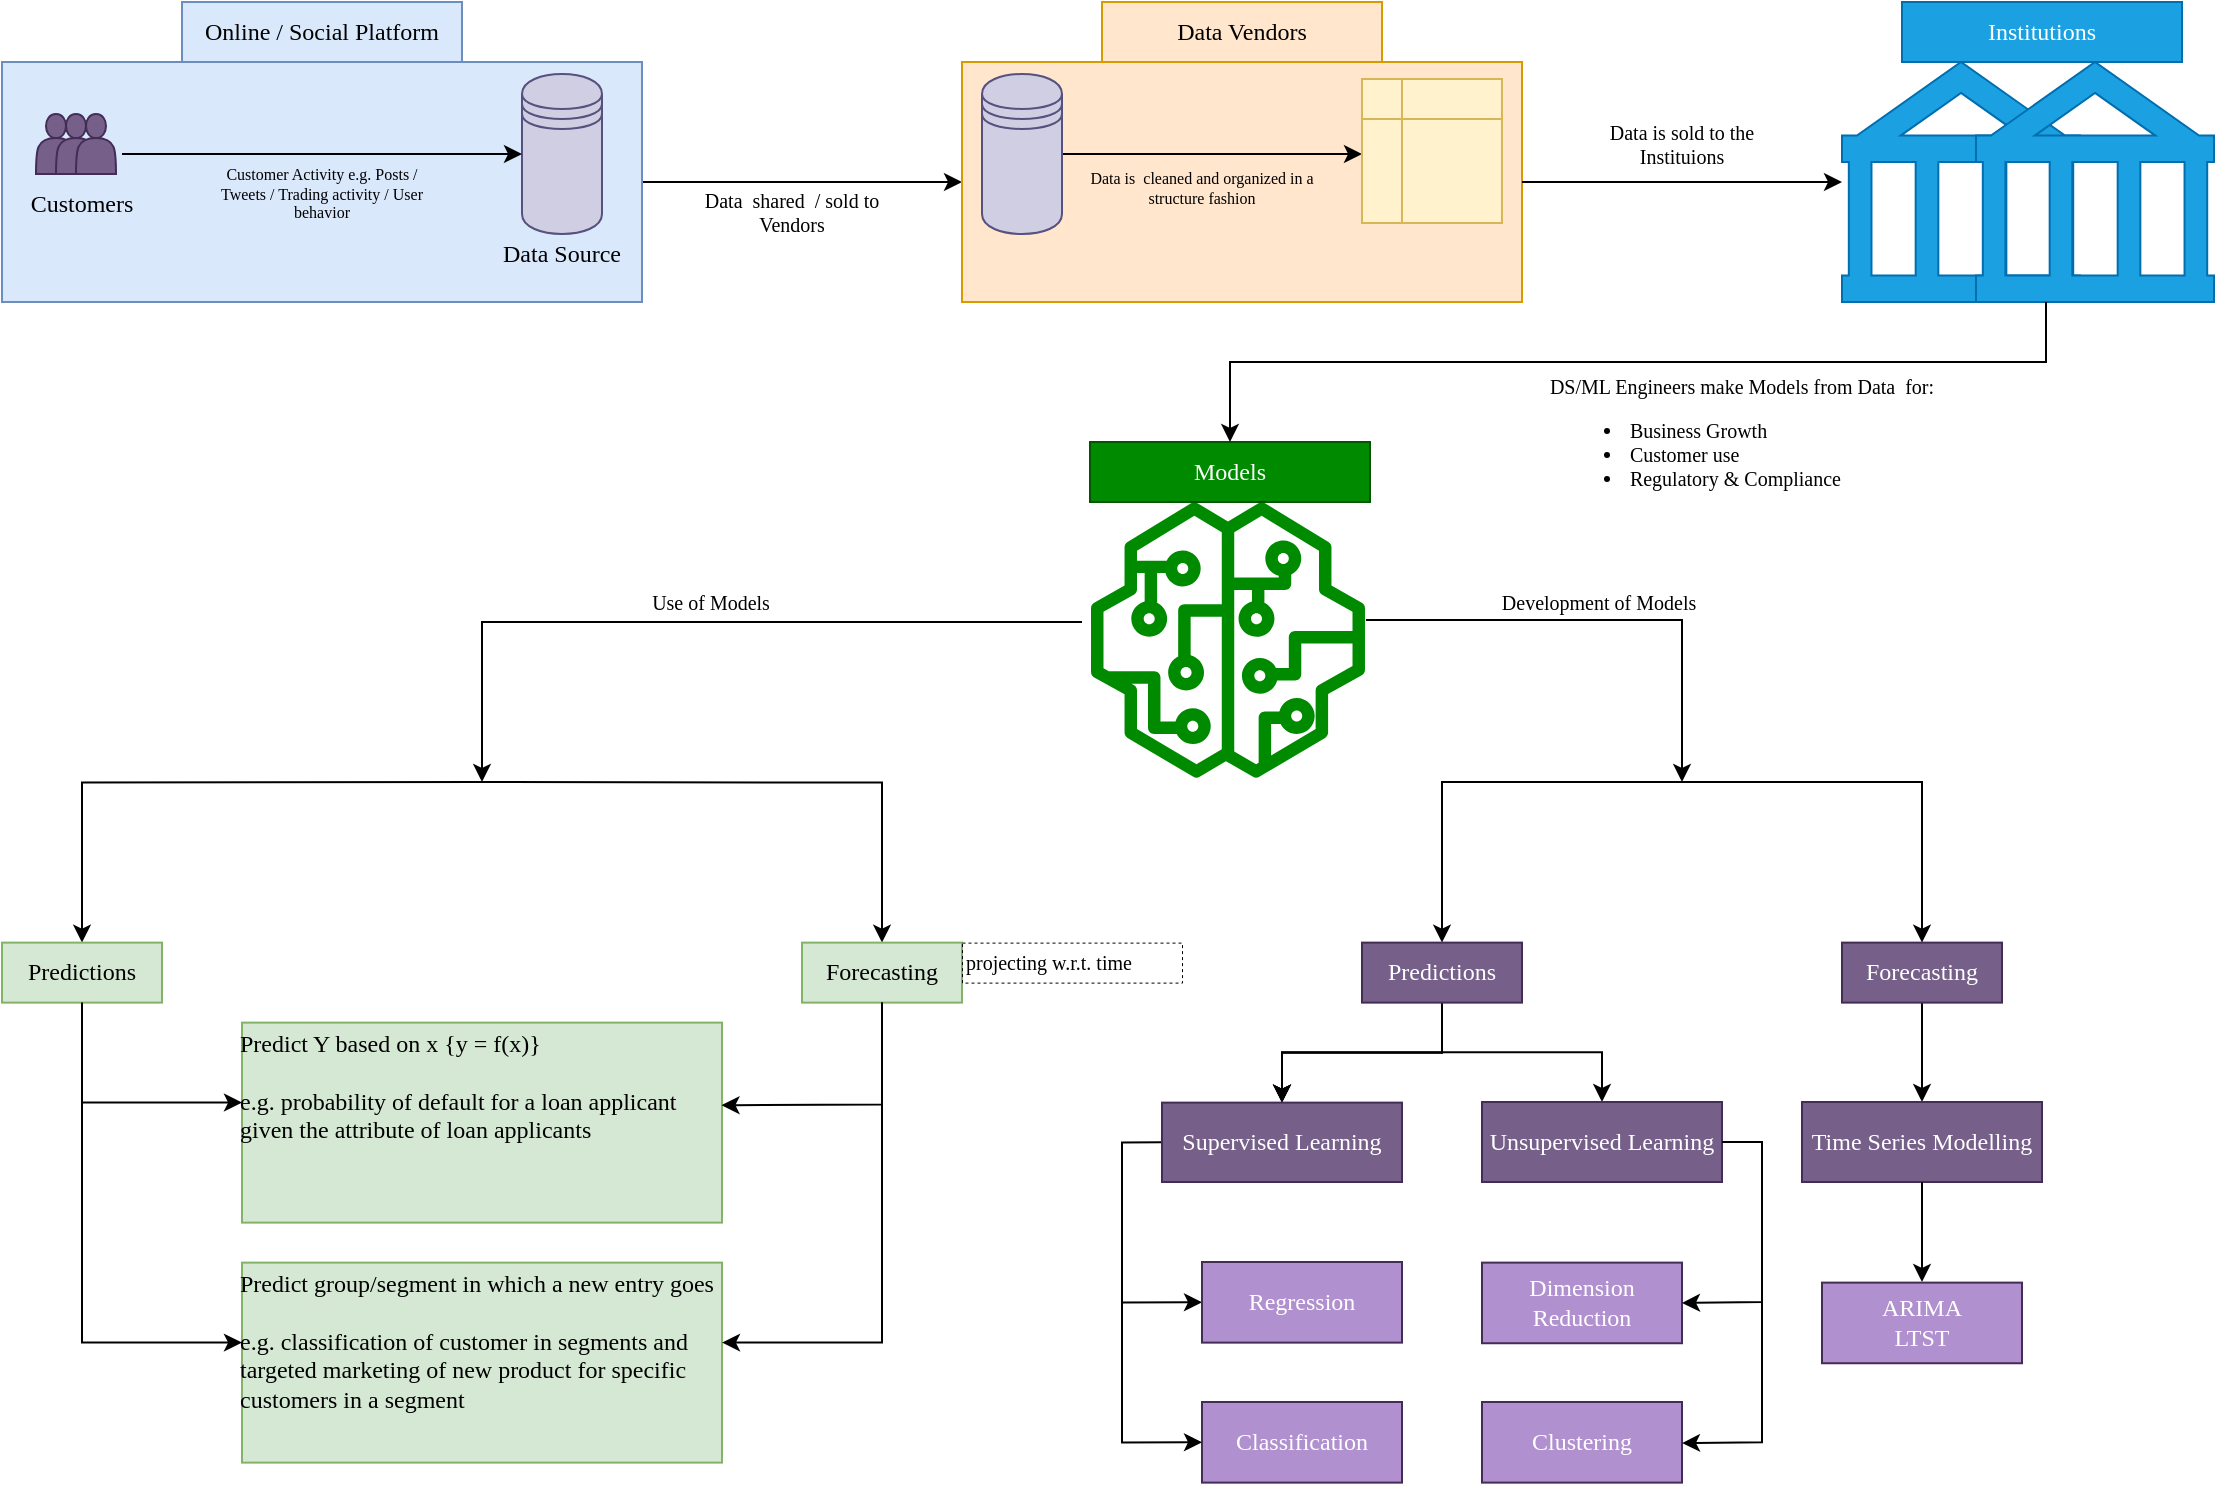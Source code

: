 <mxfile version="16.4.11" type="github">
  <diagram id="cB2xD58eg4lPSIvs-B4w" name="Page-1">
    <mxGraphModel dx="812" dy="1051" grid="1" gridSize="10" guides="1" tooltips="1" connect="1" arrows="1" fold="1" page="1" pageScale="1" pageWidth="1169" pageHeight="827" background="none" math="0" shadow="0">
      <root>
        <mxCell id="0" />
        <mxCell id="1" parent="0" />
        <mxCell id="4gpTap-luiY6iofxUlM1-19" value="" style="edgeStyle=orthogonalEdgeStyle;rounded=0;orthogonalLoop=1;jettySize=auto;html=1;fontFamily=Comic Sans MS;fontSize=7;" parent="1" source="4gpTap-luiY6iofxUlM1-3" target="4gpTap-luiY6iofxUlM1-18" edge="1">
          <mxGeometry relative="1" as="geometry" />
        </mxCell>
        <mxCell id="4gpTap-luiY6iofxUlM1-3" value="" style="rounded=0;whiteSpace=wrap;html=1;labelBackgroundColor=none;fontFamily=Comic Sans MS;fillColor=#dae8fc;strokeColor=#6c8ebf;" parent="1" vertex="1">
          <mxGeometry x="40" y="40" width="320" height="120" as="geometry" />
        </mxCell>
        <mxCell id="4gpTap-luiY6iofxUlM1-4" value="Online / Social Platform" style="text;html=1;strokeColor=#6c8ebf;fillColor=#dae8fc;align=center;verticalAlign=middle;whiteSpace=wrap;rounded=0;labelBackgroundColor=none;fontFamily=Comic Sans MS;" parent="1" vertex="1">
          <mxGeometry x="130" y="10" width="140" height="30" as="geometry" />
        </mxCell>
        <mxCell id="4gpTap-luiY6iofxUlM1-8" value="" style="group" parent="1" vertex="1" connectable="0">
          <mxGeometry x="57" y="66" width="40" height="30" as="geometry" />
        </mxCell>
        <mxCell id="4gpTap-luiY6iofxUlM1-5" value="" style="shape=actor;whiteSpace=wrap;html=1;labelBackgroundColor=none;fontFamily=Comic Sans MS;fillColor=#76608a;strokeColor=#432D57;fontColor=#ffffff;" parent="4gpTap-luiY6iofxUlM1-8" vertex="1">
          <mxGeometry width="20" height="30" as="geometry" />
        </mxCell>
        <mxCell id="4gpTap-luiY6iofxUlM1-6" value="" style="shape=actor;whiteSpace=wrap;html=1;labelBackgroundColor=none;fontFamily=Comic Sans MS;fillColor=#76608a;strokeColor=#432D57;fontColor=#ffffff;" parent="4gpTap-luiY6iofxUlM1-8" vertex="1">
          <mxGeometry x="10" width="20" height="30" as="geometry" />
        </mxCell>
        <mxCell id="4gpTap-luiY6iofxUlM1-7" value="" style="shape=actor;whiteSpace=wrap;html=1;labelBackgroundColor=none;fontFamily=Comic Sans MS;fillColor=#76608a;strokeColor=#432D57;fontColor=#ffffff;" parent="4gpTap-luiY6iofxUlM1-8" vertex="1">
          <mxGeometry x="20" width="20" height="30" as="geometry" />
        </mxCell>
        <mxCell id="4gpTap-luiY6iofxUlM1-9" value="Customers" style="text;html=1;strokeColor=none;fillColor=none;align=center;verticalAlign=middle;whiteSpace=wrap;rounded=0;labelBackgroundColor=none;fontFamily=Comic Sans MS;" parent="1" vertex="1">
          <mxGeometry x="50" y="96" width="60" height="30" as="geometry" />
        </mxCell>
        <mxCell id="4gpTap-luiY6iofxUlM1-10" value="" style="shape=datastore;whiteSpace=wrap;html=1;labelBackgroundColor=none;fontFamily=Comic Sans MS;fillColor=#d0cee2;strokeColor=#56517e;" parent="1" vertex="1">
          <mxGeometry x="300" y="46" width="40" height="80" as="geometry" />
        </mxCell>
        <mxCell id="4gpTap-luiY6iofxUlM1-11" value="" style="endArrow=classic;html=1;rounded=0;fontFamily=Comic Sans MS;" parent="1" target="4gpTap-luiY6iofxUlM1-10" edge="1">
          <mxGeometry width="50" height="50" relative="1" as="geometry">
            <mxPoint x="100" y="86" as="sourcePoint" />
            <mxPoint x="140" y="36" as="targetPoint" />
          </mxGeometry>
        </mxCell>
        <mxCell id="4gpTap-luiY6iofxUlM1-13" value="Data Source" style="text;html=1;strokeColor=none;fillColor=none;align=center;verticalAlign=middle;whiteSpace=wrap;rounded=0;labelBackgroundColor=none;fontFamily=Comic Sans MS;" parent="1" vertex="1">
          <mxGeometry x="280" y="126" width="80" height="20" as="geometry" />
        </mxCell>
        <mxCell id="4gpTap-luiY6iofxUlM1-15" value="Customer Activity e.g. Posts / Tweets / Trading activity / User behavior" style="text;html=1;strokeColor=none;fillColor=none;align=center;verticalAlign=middle;whiteSpace=wrap;rounded=0;labelBackgroundColor=none;fontFamily=Comic Sans MS;fontSize=8;" parent="1" vertex="1">
          <mxGeometry x="140" y="86" width="120" height="40" as="geometry" />
        </mxCell>
        <mxCell id="4gpTap-luiY6iofxUlM1-18" value="" style="whiteSpace=wrap;html=1;fontFamily=Comic Sans MS;fillColor=#ffe6cc;strokeColor=#d79b00;rounded=0;labelBackgroundColor=none;" parent="1" vertex="1">
          <mxGeometry x="520" y="40" width="280" height="120" as="geometry" />
        </mxCell>
        <mxCell id="4gpTap-luiY6iofxUlM1-20" value="Data Vendors" style="text;html=1;strokeColor=#d79b00;fillColor=#ffe6cc;align=center;verticalAlign=middle;whiteSpace=wrap;rounded=0;labelBackgroundColor=none;fontFamily=Comic Sans MS;" parent="1" vertex="1">
          <mxGeometry x="590" y="10" width="140" height="30" as="geometry" />
        </mxCell>
        <mxCell id="4gpTap-luiY6iofxUlM1-21" value="Data&amp;nbsp; shared&amp;nbsp; / sold to Vendors" style="text;html=1;strokeColor=none;fillColor=none;align=center;verticalAlign=middle;whiteSpace=wrap;rounded=0;labelBackgroundColor=none;fontFamily=Comic Sans MS;fontSize=10;" parent="1" vertex="1">
          <mxGeometry x="390" y="100" width="90" height="30" as="geometry" />
        </mxCell>
        <mxCell id="4gpTap-luiY6iofxUlM1-24" value="" style="edgeStyle=orthogonalEdgeStyle;rounded=0;orthogonalLoop=1;jettySize=auto;html=1;fontFamily=Comic Sans MS;fontSize=7;entryX=0;entryY=0.521;entryDx=0;entryDy=0;entryPerimeter=0;" parent="1" source="4gpTap-luiY6iofxUlM1-22" target="4gpTap-luiY6iofxUlM1-25" edge="1">
          <mxGeometry relative="1" as="geometry">
            <mxPoint x="670" y="86" as="targetPoint" />
          </mxGeometry>
        </mxCell>
        <mxCell id="4gpTap-luiY6iofxUlM1-22" value="" style="shape=datastore;whiteSpace=wrap;html=1;labelBackgroundColor=none;fontFamily=Comic Sans MS;fillColor=#d0cee2;strokeColor=#56517e;" parent="1" vertex="1">
          <mxGeometry x="530" y="46" width="40" height="80" as="geometry" />
        </mxCell>
        <mxCell id="4gpTap-luiY6iofxUlM1-25" value="" style="shape=internalStorage;whiteSpace=wrap;html=1;backgroundOutline=1;labelBackgroundColor=none;fontFamily=Comic Sans MS;fontSize=7;fillColor=#fff2cc;strokeColor=#d6b656;" parent="1" vertex="1">
          <mxGeometry x="720" y="48.5" width="70" height="72" as="geometry" />
        </mxCell>
        <mxCell id="4gpTap-luiY6iofxUlM1-26" value="Data is&amp;nbsp; cleaned and organized in a structure fashion" style="text;html=1;strokeColor=none;fillColor=none;align=center;verticalAlign=middle;whiteSpace=wrap;rounded=0;labelBackgroundColor=none;fontFamily=Comic Sans MS;fontSize=8;" parent="1" vertex="1">
          <mxGeometry x="580" y="86" width="120" height="34" as="geometry" />
        </mxCell>
        <mxCell id="4gpTap-luiY6iofxUlM1-30" value="" style="endArrow=classic;html=1;rounded=0;fontFamily=Comic Sans MS;fontSize=7;exitX=1;exitY=0.5;exitDx=0;exitDy=0;" parent="1" source="4gpTap-luiY6iofxUlM1-18" edge="1">
          <mxGeometry width="50" height="50" relative="1" as="geometry">
            <mxPoint x="550" y="490" as="sourcePoint" />
            <mxPoint x="960" y="100" as="targetPoint" />
            <Array as="points" />
          </mxGeometry>
        </mxCell>
        <mxCell id="4gpTap-luiY6iofxUlM1-32" value="Institutions" style="text;html=1;strokeColor=#006EAF;fillColor=#1ba1e2;align=center;verticalAlign=middle;whiteSpace=wrap;rounded=0;labelBackgroundColor=none;fontFamily=Comic Sans MS;fontColor=#ffffff;" parent="1" vertex="1">
          <mxGeometry x="990" y="10" width="140" height="30" as="geometry" />
        </mxCell>
        <mxCell id="4gpTap-luiY6iofxUlM1-33" value="" style="group" parent="1" vertex="1" connectable="0">
          <mxGeometry x="960" y="40" width="186" height="120" as="geometry" />
        </mxCell>
        <mxCell id="4gpTap-luiY6iofxUlM1-27" value="" style="shape=mxgraph.signs.travel.bank;html=1;pointerEvents=1;fillColor=#1ba1e2;strokeColor=#006EAF;verticalLabelPosition=bottom;verticalAlign=top;align=center;labelBackgroundColor=none;fontFamily=Comic Sans MS;fontSize=7;fontColor=#ffffff;" parent="4gpTap-luiY6iofxUlM1-33" vertex="1">
          <mxGeometry width="119" height="120" as="geometry" />
        </mxCell>
        <mxCell id="4gpTap-luiY6iofxUlM1-31" value="" style="shape=mxgraph.signs.travel.bank;html=1;pointerEvents=1;fillColor=#1ba1e2;strokeColor=#006EAF;verticalLabelPosition=bottom;verticalAlign=top;align=center;labelBackgroundColor=none;fontFamily=Comic Sans MS;fontSize=7;fontColor=#ffffff;" parent="4gpTap-luiY6iofxUlM1-33" vertex="1">
          <mxGeometry x="67" width="119" height="120" as="geometry" />
        </mxCell>
        <mxCell id="4gpTap-luiY6iofxUlM1-34" value="&lt;font style=&quot;font-size: 10px;&quot;&gt;Data is sold to the Instituions&lt;/font&gt;" style="text;html=1;strokeColor=none;fillColor=none;align=center;verticalAlign=middle;whiteSpace=wrap;rounded=0;labelBackgroundColor=none;fontFamily=Comic Sans MS;fontSize=10;" parent="1" vertex="1">
          <mxGeometry x="840" y="66" width="80" height="30" as="geometry" />
        </mxCell>
        <mxCell id="4gpTap-luiY6iofxUlM1-36" value="" style="sketch=0;outlineConnect=0;fontColor=#ffffff;fillColor=#008a00;strokeColor=#005700;dashed=0;verticalLabelPosition=bottom;verticalAlign=top;align=center;html=1;fontSize=12;fontStyle=0;aspect=fixed;pointerEvents=1;shape=mxgraph.aws4.sagemaker_model;labelBackgroundColor=none;fontFamily=Comic Sans MS;" parent="1" vertex="1">
          <mxGeometry x="584" y="260" width="138" height="138" as="geometry" />
        </mxCell>
        <mxCell id="4gpTap-luiY6iofxUlM1-37" value="Models" style="text;html=1;strokeColor=#005700;fillColor=#008a00;align=center;verticalAlign=middle;whiteSpace=wrap;rounded=0;labelBackgroundColor=none;fontFamily=Comic Sans MS;fontColor=#ffffff;" parent="1" vertex="1">
          <mxGeometry x="584" y="230" width="140" height="30" as="geometry" />
        </mxCell>
        <mxCell id="4gpTap-luiY6iofxUlM1-38" value="" style="endArrow=classic;html=1;rounded=0;fontFamily=Comic Sans MS;fontSize=10;entryX=0.5;entryY=0;entryDx=0;entryDy=0;" parent="1" target="4gpTap-luiY6iofxUlM1-37" edge="1">
          <mxGeometry width="50" height="50" relative="1" as="geometry">
            <mxPoint x="1062" y="160" as="sourcePoint" />
            <mxPoint x="1062" y="270" as="targetPoint" />
            <Array as="points">
              <mxPoint x="1062" y="190" />
              <mxPoint x="654" y="190" />
            </Array>
          </mxGeometry>
        </mxCell>
        <mxCell id="4gpTap-luiY6iofxUlM1-39" value="DS/ML Engineers make Models from Data&amp;nbsp; for:&lt;br&gt;&lt;ul&gt;&lt;li style=&quot;text-align: left&quot;&gt;Business Growth&lt;/li&gt;&lt;li style=&quot;text-align: left&quot;&gt;Customer use&lt;/li&gt;&lt;li style=&quot;text-align: left&quot;&gt;Regulatory &amp;amp; Compliance&lt;/li&gt;&lt;/ul&gt;" style="text;html=1;strokeColor=none;fillColor=none;align=center;verticalAlign=top;whiteSpace=wrap;rounded=0;labelBackgroundColor=none;fontFamily=Comic Sans MS;fontSize=10;" parent="1" vertex="1">
          <mxGeometry x="790" y="190" width="240" height="80" as="geometry" />
        </mxCell>
        <mxCell id="Tz5PCKDP_7nENJBLWrkZ-1" value="" style="endArrow=classic;html=1;rounded=0;" edge="1" parent="1">
          <mxGeometry width="50" height="50" relative="1" as="geometry">
            <mxPoint x="580" y="320" as="sourcePoint" />
            <mxPoint x="280" y="400" as="targetPoint" />
            <Array as="points">
              <mxPoint x="280" y="320" />
            </Array>
          </mxGeometry>
        </mxCell>
        <mxCell id="Tz5PCKDP_7nENJBLWrkZ-2" value="Use of Models" style="edgeLabel;html=1;align=center;verticalAlign=middle;resizable=0;points=[];fontFamily=Comic Sans MS;fontSize=10;" vertex="1" connectable="0" parent="Tz5PCKDP_7nENJBLWrkZ-1">
          <mxGeometry x="-0.452" y="-3" relative="1" as="geometry">
            <mxPoint x="-82" y="-7" as="offset" />
          </mxGeometry>
        </mxCell>
        <mxCell id="Tz5PCKDP_7nENJBLWrkZ-3" value="" style="endArrow=classic;html=1;rounded=0;fontFamily=Comic Sans MS;fontSize=10;entryX=0.5;entryY=0;entryDx=0;entryDy=0;" edge="1" parent="1" target="Tz5PCKDP_7nENJBLWrkZ-5">
          <mxGeometry width="50" height="50" relative="1" as="geometry">
            <mxPoint x="280" y="400" as="sourcePoint" />
            <mxPoint y="480.31" as="targetPoint" />
            <Array as="points">
              <mxPoint x="80" y="400.31" />
              <mxPoint x="80" y="440.31" />
            </Array>
          </mxGeometry>
        </mxCell>
        <mxCell id="Tz5PCKDP_7nENJBLWrkZ-4" value="" style="endArrow=classic;html=1;rounded=0;fontFamily=Comic Sans MS;fontSize=10;entryX=0.5;entryY=0;entryDx=0;entryDy=0;" edge="1" parent="1" target="Tz5PCKDP_7nENJBLWrkZ-6">
          <mxGeometry width="50" height="50" relative="1" as="geometry">
            <mxPoint x="280" y="400" as="sourcePoint" />
            <mxPoint x="560" y="480.31" as="targetPoint" />
            <Array as="points">
              <mxPoint x="480" y="400.31" />
            </Array>
          </mxGeometry>
        </mxCell>
        <mxCell id="Tz5PCKDP_7nENJBLWrkZ-8" value="" style="edgeStyle=orthogonalEdgeStyle;rounded=0;orthogonalLoop=1;jettySize=auto;html=1;fontFamily=Comic Sans MS;fontSize=12;exitX=0.5;exitY=1;exitDx=0;exitDy=0;" edge="1" parent="1" source="Tz5PCKDP_7nENJBLWrkZ-5" target="Tz5PCKDP_7nENJBLWrkZ-7">
          <mxGeometry relative="1" as="geometry">
            <Array as="points">
              <mxPoint x="80" y="560.31" />
            </Array>
          </mxGeometry>
        </mxCell>
        <mxCell id="Tz5PCKDP_7nENJBLWrkZ-5" value="Predictions" style="text;html=1;strokeColor=#82b366;fillColor=#d5e8d4;align=center;verticalAlign=middle;whiteSpace=wrap;rounded=0;fontFamily=Comic Sans MS;fontSize=12;" vertex="1" parent="1">
          <mxGeometry x="40" y="480.31" width="80" height="30" as="geometry" />
        </mxCell>
        <mxCell id="Tz5PCKDP_7nENJBLWrkZ-6" value="Forecasting" style="text;html=1;align=center;verticalAlign=middle;whiteSpace=wrap;rounded=0;fontFamily=Comic Sans MS;fontSize=12;strokeColor=#82b366;fillColor=#d5e8d4;" vertex="1" parent="1">
          <mxGeometry x="440" y="480.31" width="80" height="30" as="geometry" />
        </mxCell>
        <mxCell id="Tz5PCKDP_7nENJBLWrkZ-7" value="&lt;span&gt;Predict Y based on x {&lt;/span&gt;&lt;span&gt;y = f(x)}&lt;br&gt;&lt;br&gt;&lt;/span&gt;&lt;div&gt;&lt;span&gt;e.g. probability of default for a loan applicant given the attribute of loan applicants&lt;/span&gt;&lt;/div&gt;" style="whiteSpace=wrap;html=1;fontFamily=Comic Sans MS;fillColor=#d5e8d4;strokeColor=#82b366;gradientColor=none;rounded=0;align=left;spacing=-1;verticalAlign=top;" vertex="1" parent="1">
          <mxGeometry x="160" y="520.31" width="240" height="100" as="geometry" />
        </mxCell>
        <mxCell id="Tz5PCKDP_7nENJBLWrkZ-9" value="&lt;span&gt;Predict group/segment in which a new entry goes&lt;br&gt;&lt;br&gt;e.g. classification of customer in segments and targeted&amp;nbsp;marketing of new product for specific customers&amp;nbsp;in a segment&lt;br&gt;&lt;/span&gt;" style="whiteSpace=wrap;html=1;fontFamily=Comic Sans MS;fillColor=#d5e8d4;strokeColor=#82b366;rounded=0;align=left;verticalAlign=top;horizontal=1;spacing=-1;" vertex="1" parent="1">
          <mxGeometry x="160" y="640.31" width="240" height="100" as="geometry" />
        </mxCell>
        <mxCell id="Tz5PCKDP_7nENJBLWrkZ-10" value="" style="edgeStyle=orthogonalEdgeStyle;rounded=0;orthogonalLoop=1;jettySize=auto;html=1;fontFamily=Comic Sans MS;fontSize=12;exitX=0.5;exitY=1;exitDx=0;exitDy=0;" edge="1" parent="1" source="Tz5PCKDP_7nENJBLWrkZ-5">
          <mxGeometry relative="1" as="geometry">
            <mxPoint y="560.31" as="sourcePoint" />
            <mxPoint x="160" y="680.31" as="targetPoint" />
            <Array as="points">
              <mxPoint x="80" y="680.31" />
            </Array>
          </mxGeometry>
        </mxCell>
        <mxCell id="Tz5PCKDP_7nENJBLWrkZ-14" value="projecting w.r.t. time" style="text;html=1;strokeColor=default;fillColor=none;align=left;verticalAlign=middle;whiteSpace=wrap;rounded=0;fontFamily=Comic Sans MS;fontSize=10;dashed=1;strokeWidth=0.5;" vertex="1" parent="1">
          <mxGeometry x="520" y="480.31" width="110" height="20" as="geometry" />
        </mxCell>
        <mxCell id="Tz5PCKDP_7nENJBLWrkZ-15" value="" style="endArrow=classic;html=1;rounded=0;fontFamily=Comic Sans MS;fontSize=10;entryX=0.999;entryY=0.413;entryDx=0;entryDy=0;exitX=0.5;exitY=1;exitDx=0;exitDy=0;entryPerimeter=0;" edge="1" parent="1" source="Tz5PCKDP_7nENJBLWrkZ-6" target="Tz5PCKDP_7nENJBLWrkZ-7">
          <mxGeometry width="50" height="50" relative="1" as="geometry">
            <mxPoint x="290" y="550.31" as="sourcePoint" />
            <mxPoint x="340" y="500.31" as="targetPoint" />
            <Array as="points">
              <mxPoint x="480" y="561.31" />
            </Array>
          </mxGeometry>
        </mxCell>
        <mxCell id="Tz5PCKDP_7nENJBLWrkZ-16" value="" style="endArrow=classic;html=1;rounded=0;fontFamily=Comic Sans MS;fontSize=10;entryX=1;entryY=0.5;entryDx=0;entryDy=0;exitX=0.5;exitY=1;exitDx=0;exitDy=0;" edge="1" parent="1" source="Tz5PCKDP_7nENJBLWrkZ-6">
          <mxGeometry width="50" height="50" relative="1" as="geometry">
            <mxPoint x="560" y="520.31" as="sourcePoint" />
            <mxPoint x="400" y="680.31" as="targetPoint" />
            <Array as="points">
              <mxPoint x="480" y="640.31" />
              <mxPoint x="480" y="680.31" />
            </Array>
          </mxGeometry>
        </mxCell>
        <mxCell id="Tz5PCKDP_7nENJBLWrkZ-19" value="" style="endArrow=classic;html=1;rounded=0;" edge="1" parent="1">
          <mxGeometry width="50" height="50" relative="1" as="geometry">
            <mxPoint x="722" y="319" as="sourcePoint" />
            <mxPoint x="880" y="400" as="targetPoint" />
            <Array as="points">
              <mxPoint x="880" y="319" />
            </Array>
          </mxGeometry>
        </mxCell>
        <mxCell id="Tz5PCKDP_7nENJBLWrkZ-20" value="Development of Models" style="edgeLabel;html=1;align=center;verticalAlign=middle;resizable=0;points=[];fontFamily=Comic Sans MS;fontSize=10;" vertex="1" connectable="0" parent="Tz5PCKDP_7nENJBLWrkZ-19">
          <mxGeometry x="-0.452" y="-3" relative="1" as="geometry">
            <mxPoint x="50" y="-12" as="offset" />
          </mxGeometry>
        </mxCell>
        <mxCell id="Tz5PCKDP_7nENJBLWrkZ-25" value="" style="edgeStyle=orthogonalEdgeStyle;rounded=0;orthogonalLoop=1;jettySize=auto;html=1;fontFamily=Comic Sans MS;fontSize=10;" edge="1" parent="1" target="Tz5PCKDP_7nENJBLWrkZ-22">
          <mxGeometry relative="1" as="geometry">
            <mxPoint x="880" y="400" as="sourcePoint" />
            <mxPoint x="880" y="400" as="targetPoint" />
            <Array as="points">
              <mxPoint x="760" y="400" />
            </Array>
          </mxGeometry>
        </mxCell>
        <mxCell id="Tz5PCKDP_7nENJBLWrkZ-29" value="" style="edgeStyle=orthogonalEdgeStyle;rounded=0;orthogonalLoop=1;jettySize=auto;html=1;fontFamily=Comic Sans MS;fontSize=10;" edge="1" parent="1" source="Tz5PCKDP_7nENJBLWrkZ-22" target="Tz5PCKDP_7nENJBLWrkZ-28">
          <mxGeometry relative="1" as="geometry" />
        </mxCell>
        <mxCell id="Tz5PCKDP_7nENJBLWrkZ-30" value="" style="edgeStyle=orthogonalEdgeStyle;rounded=0;orthogonalLoop=1;jettySize=auto;html=1;fontFamily=Comic Sans MS;fontSize=10;" edge="1" parent="1" source="Tz5PCKDP_7nENJBLWrkZ-22" target="Tz5PCKDP_7nENJBLWrkZ-28">
          <mxGeometry relative="1" as="geometry" />
        </mxCell>
        <mxCell id="Tz5PCKDP_7nENJBLWrkZ-31" value="" style="edgeStyle=orthogonalEdgeStyle;rounded=0;orthogonalLoop=1;jettySize=auto;html=1;fontFamily=Comic Sans MS;fontSize=10;" edge="1" parent="1" source="Tz5PCKDP_7nENJBLWrkZ-22" target="Tz5PCKDP_7nENJBLWrkZ-28">
          <mxGeometry relative="1" as="geometry" />
        </mxCell>
        <mxCell id="Tz5PCKDP_7nENJBLWrkZ-33" value="" style="edgeStyle=orthogonalEdgeStyle;rounded=0;orthogonalLoop=1;jettySize=auto;html=1;fontFamily=Comic Sans MS;fontSize=10;" edge="1" parent="1" source="Tz5PCKDP_7nENJBLWrkZ-22" target="Tz5PCKDP_7nENJBLWrkZ-32">
          <mxGeometry relative="1" as="geometry" />
        </mxCell>
        <mxCell id="Tz5PCKDP_7nENJBLWrkZ-22" value="Predictions" style="text;html=1;strokeColor=#432D57;fillColor=#76608a;align=center;verticalAlign=middle;whiteSpace=wrap;rounded=0;fontFamily=Comic Sans MS;fontSize=12;fontColor=#ffffff;" vertex="1" parent="1">
          <mxGeometry x="720" y="480.31" width="80" height="30" as="geometry" />
        </mxCell>
        <mxCell id="Tz5PCKDP_7nENJBLWrkZ-35" value="" style="edgeStyle=orthogonalEdgeStyle;rounded=0;orthogonalLoop=1;jettySize=auto;html=1;fontFamily=Comic Sans MS;fontSize=10;" edge="1" parent="1" source="Tz5PCKDP_7nENJBLWrkZ-24" target="Tz5PCKDP_7nENJBLWrkZ-34">
          <mxGeometry relative="1" as="geometry" />
        </mxCell>
        <mxCell id="Tz5PCKDP_7nENJBLWrkZ-24" value="Forecasting" style="text;html=1;align=center;verticalAlign=middle;whiteSpace=wrap;rounded=0;fontFamily=Comic Sans MS;fontSize=12;strokeColor=#432D57;fillColor=#76608a;fontColor=#ffffff;" vertex="1" parent="1">
          <mxGeometry x="960" y="480.31" width="80" height="30" as="geometry" />
        </mxCell>
        <mxCell id="Tz5PCKDP_7nENJBLWrkZ-27" value="" style="edgeStyle=orthogonalEdgeStyle;rounded=0;orthogonalLoop=1;jettySize=auto;html=1;fontFamily=Comic Sans MS;fontSize=10;" edge="1" parent="1">
          <mxGeometry relative="1" as="geometry">
            <mxPoint x="880" y="400" as="sourcePoint" />
            <mxPoint x="1000" y="480.31" as="targetPoint" />
            <Array as="points">
              <mxPoint x="1000" y="400" />
            </Array>
          </mxGeometry>
        </mxCell>
        <mxCell id="Tz5PCKDP_7nENJBLWrkZ-37" value="" style="edgeStyle=orthogonalEdgeStyle;rounded=0;orthogonalLoop=1;jettySize=auto;html=1;fontFamily=Comic Sans MS;fontSize=10;exitX=0;exitY=0.5;exitDx=0;exitDy=0;entryX=0;entryY=0.5;entryDx=0;entryDy=0;" edge="1" parent="1" source="Tz5PCKDP_7nENJBLWrkZ-28" target="Tz5PCKDP_7nENJBLWrkZ-36">
          <mxGeometry relative="1" as="geometry" />
        </mxCell>
        <mxCell id="Tz5PCKDP_7nENJBLWrkZ-28" value="Supervised Learning" style="whiteSpace=wrap;html=1;fontFamily=Comic Sans MS;fillColor=#76608a;strokeColor=#432D57;rounded=0;fontColor=#ffffff;" vertex="1" parent="1">
          <mxGeometry x="620" y="560.31" width="120" height="39.69" as="geometry" />
        </mxCell>
        <mxCell id="Tz5PCKDP_7nENJBLWrkZ-32" value="Unsupervised Learning" style="whiteSpace=wrap;html=1;fontFamily=Comic Sans MS;fillColor=#76608a;strokeColor=#432D57;rounded=0;fontColor=#ffffff;" vertex="1" parent="1">
          <mxGeometry x="780" y="560" width="120" height="40" as="geometry" />
        </mxCell>
        <mxCell id="Tz5PCKDP_7nENJBLWrkZ-34" value="Time Series Modelling" style="whiteSpace=wrap;html=1;fontFamily=Comic Sans MS;fillColor=#76608a;strokeColor=#432D57;fontColor=#ffffff;gradientColor=none;rounded=0;" vertex="1" parent="1">
          <mxGeometry x="940" y="560" width="120" height="40" as="geometry" />
        </mxCell>
        <mxCell id="Tz5PCKDP_7nENJBLWrkZ-36" value="Regression" style="whiteSpace=wrap;html=1;fontFamily=Comic Sans MS;fillColor=#B190CF;strokeColor=#432D57;fontColor=#ffffff;rounded=0;" vertex="1" parent="1">
          <mxGeometry x="640" y="640" width="100" height="40.31" as="geometry" />
        </mxCell>
        <mxCell id="Tz5PCKDP_7nENJBLWrkZ-38" value="Classification" style="whiteSpace=wrap;html=1;fontFamily=Comic Sans MS;fillColor=#B190CF;strokeColor=#432D57;fontColor=#ffffff;rounded=0;" vertex="1" parent="1">
          <mxGeometry x="640" y="710" width="100" height="40.31" as="geometry" />
        </mxCell>
        <mxCell id="Tz5PCKDP_7nENJBLWrkZ-39" value="" style="edgeStyle=orthogonalEdgeStyle;rounded=0;orthogonalLoop=1;jettySize=auto;html=1;fontFamily=Comic Sans MS;fontSize=10;entryX=0;entryY=0.5;entryDx=0;entryDy=0;" edge="1" parent="1" target="Tz5PCKDP_7nENJBLWrkZ-38">
          <mxGeometry relative="1" as="geometry">
            <mxPoint x="600" y="660" as="sourcePoint" />
            <mxPoint x="594" y="780.005" as="targetPoint" />
            <Array as="points">
              <mxPoint x="600" y="730" />
            </Array>
          </mxGeometry>
        </mxCell>
        <mxCell id="Tz5PCKDP_7nENJBLWrkZ-40" value="Dimension Reduction" style="whiteSpace=wrap;html=1;fontFamily=Comic Sans MS;fillColor=#B190CF;strokeColor=#432D57;fontColor=#ffffff;rounded=0;" vertex="1" parent="1">
          <mxGeometry x="780" y="640.31" width="100" height="40.31" as="geometry" />
        </mxCell>
        <mxCell id="Tz5PCKDP_7nENJBLWrkZ-41" value="Clustering" style="whiteSpace=wrap;html=1;fontFamily=Comic Sans MS;fillColor=#B190CF;strokeColor=#432D57;fontColor=#ffffff;rounded=0;" vertex="1" parent="1">
          <mxGeometry x="780" y="710" width="100" height="40.31" as="geometry" />
        </mxCell>
        <mxCell id="Tz5PCKDP_7nENJBLWrkZ-42" value="" style="endArrow=classic;html=1;rounded=0;fontFamily=Comic Sans MS;fontSize=10;entryX=1;entryY=0.5;entryDx=0;entryDy=0;exitX=1;exitY=0.5;exitDx=0;exitDy=0;" edge="1" parent="1" source="Tz5PCKDP_7nENJBLWrkZ-32" target="Tz5PCKDP_7nENJBLWrkZ-40">
          <mxGeometry width="50" height="50" relative="1" as="geometry">
            <mxPoint x="910" y="710" as="sourcePoint" />
            <mxPoint x="960" y="660" as="targetPoint" />
            <Array as="points">
              <mxPoint x="920" y="580" />
              <mxPoint x="920" y="660" />
            </Array>
          </mxGeometry>
        </mxCell>
        <mxCell id="Tz5PCKDP_7nENJBLWrkZ-43" value="" style="endArrow=classic;html=1;rounded=0;fontFamily=Comic Sans MS;fontSize=10;entryX=1;entryY=0.5;entryDx=0;entryDy=0;" edge="1" parent="1">
          <mxGeometry width="50" height="50" relative="1" as="geometry">
            <mxPoint x="920" y="650" as="sourcePoint" />
            <mxPoint x="880" y="730.545" as="targetPoint" />
            <Array as="points">
              <mxPoint x="920" y="650.08" />
              <mxPoint x="920" y="730.08" />
            </Array>
          </mxGeometry>
        </mxCell>
        <mxCell id="Tz5PCKDP_7nENJBLWrkZ-44" value="" style="endArrow=classic;html=1;rounded=0;fontFamily=Comic Sans MS;fontSize=10;exitX=0.5;exitY=1;exitDx=0;exitDy=0;" edge="1" parent="1" source="Tz5PCKDP_7nENJBLWrkZ-34">
          <mxGeometry width="50" height="50" relative="1" as="geometry">
            <mxPoint x="990" y="629.54" as="sourcePoint" />
            <mxPoint x="1000" y="650" as="targetPoint" />
            <Array as="points">
              <mxPoint x="1000" y="630" />
            </Array>
          </mxGeometry>
        </mxCell>
        <mxCell id="Tz5PCKDP_7nENJBLWrkZ-45" value="ARIMA&lt;br&gt;LTST" style="whiteSpace=wrap;html=1;fontFamily=Comic Sans MS;fillColor=#B190CF;strokeColor=#432D57;fontColor=#ffffff;rounded=0;" vertex="1" parent="1">
          <mxGeometry x="950" y="650.31" width="100" height="40.31" as="geometry" />
        </mxCell>
      </root>
    </mxGraphModel>
  </diagram>
</mxfile>
